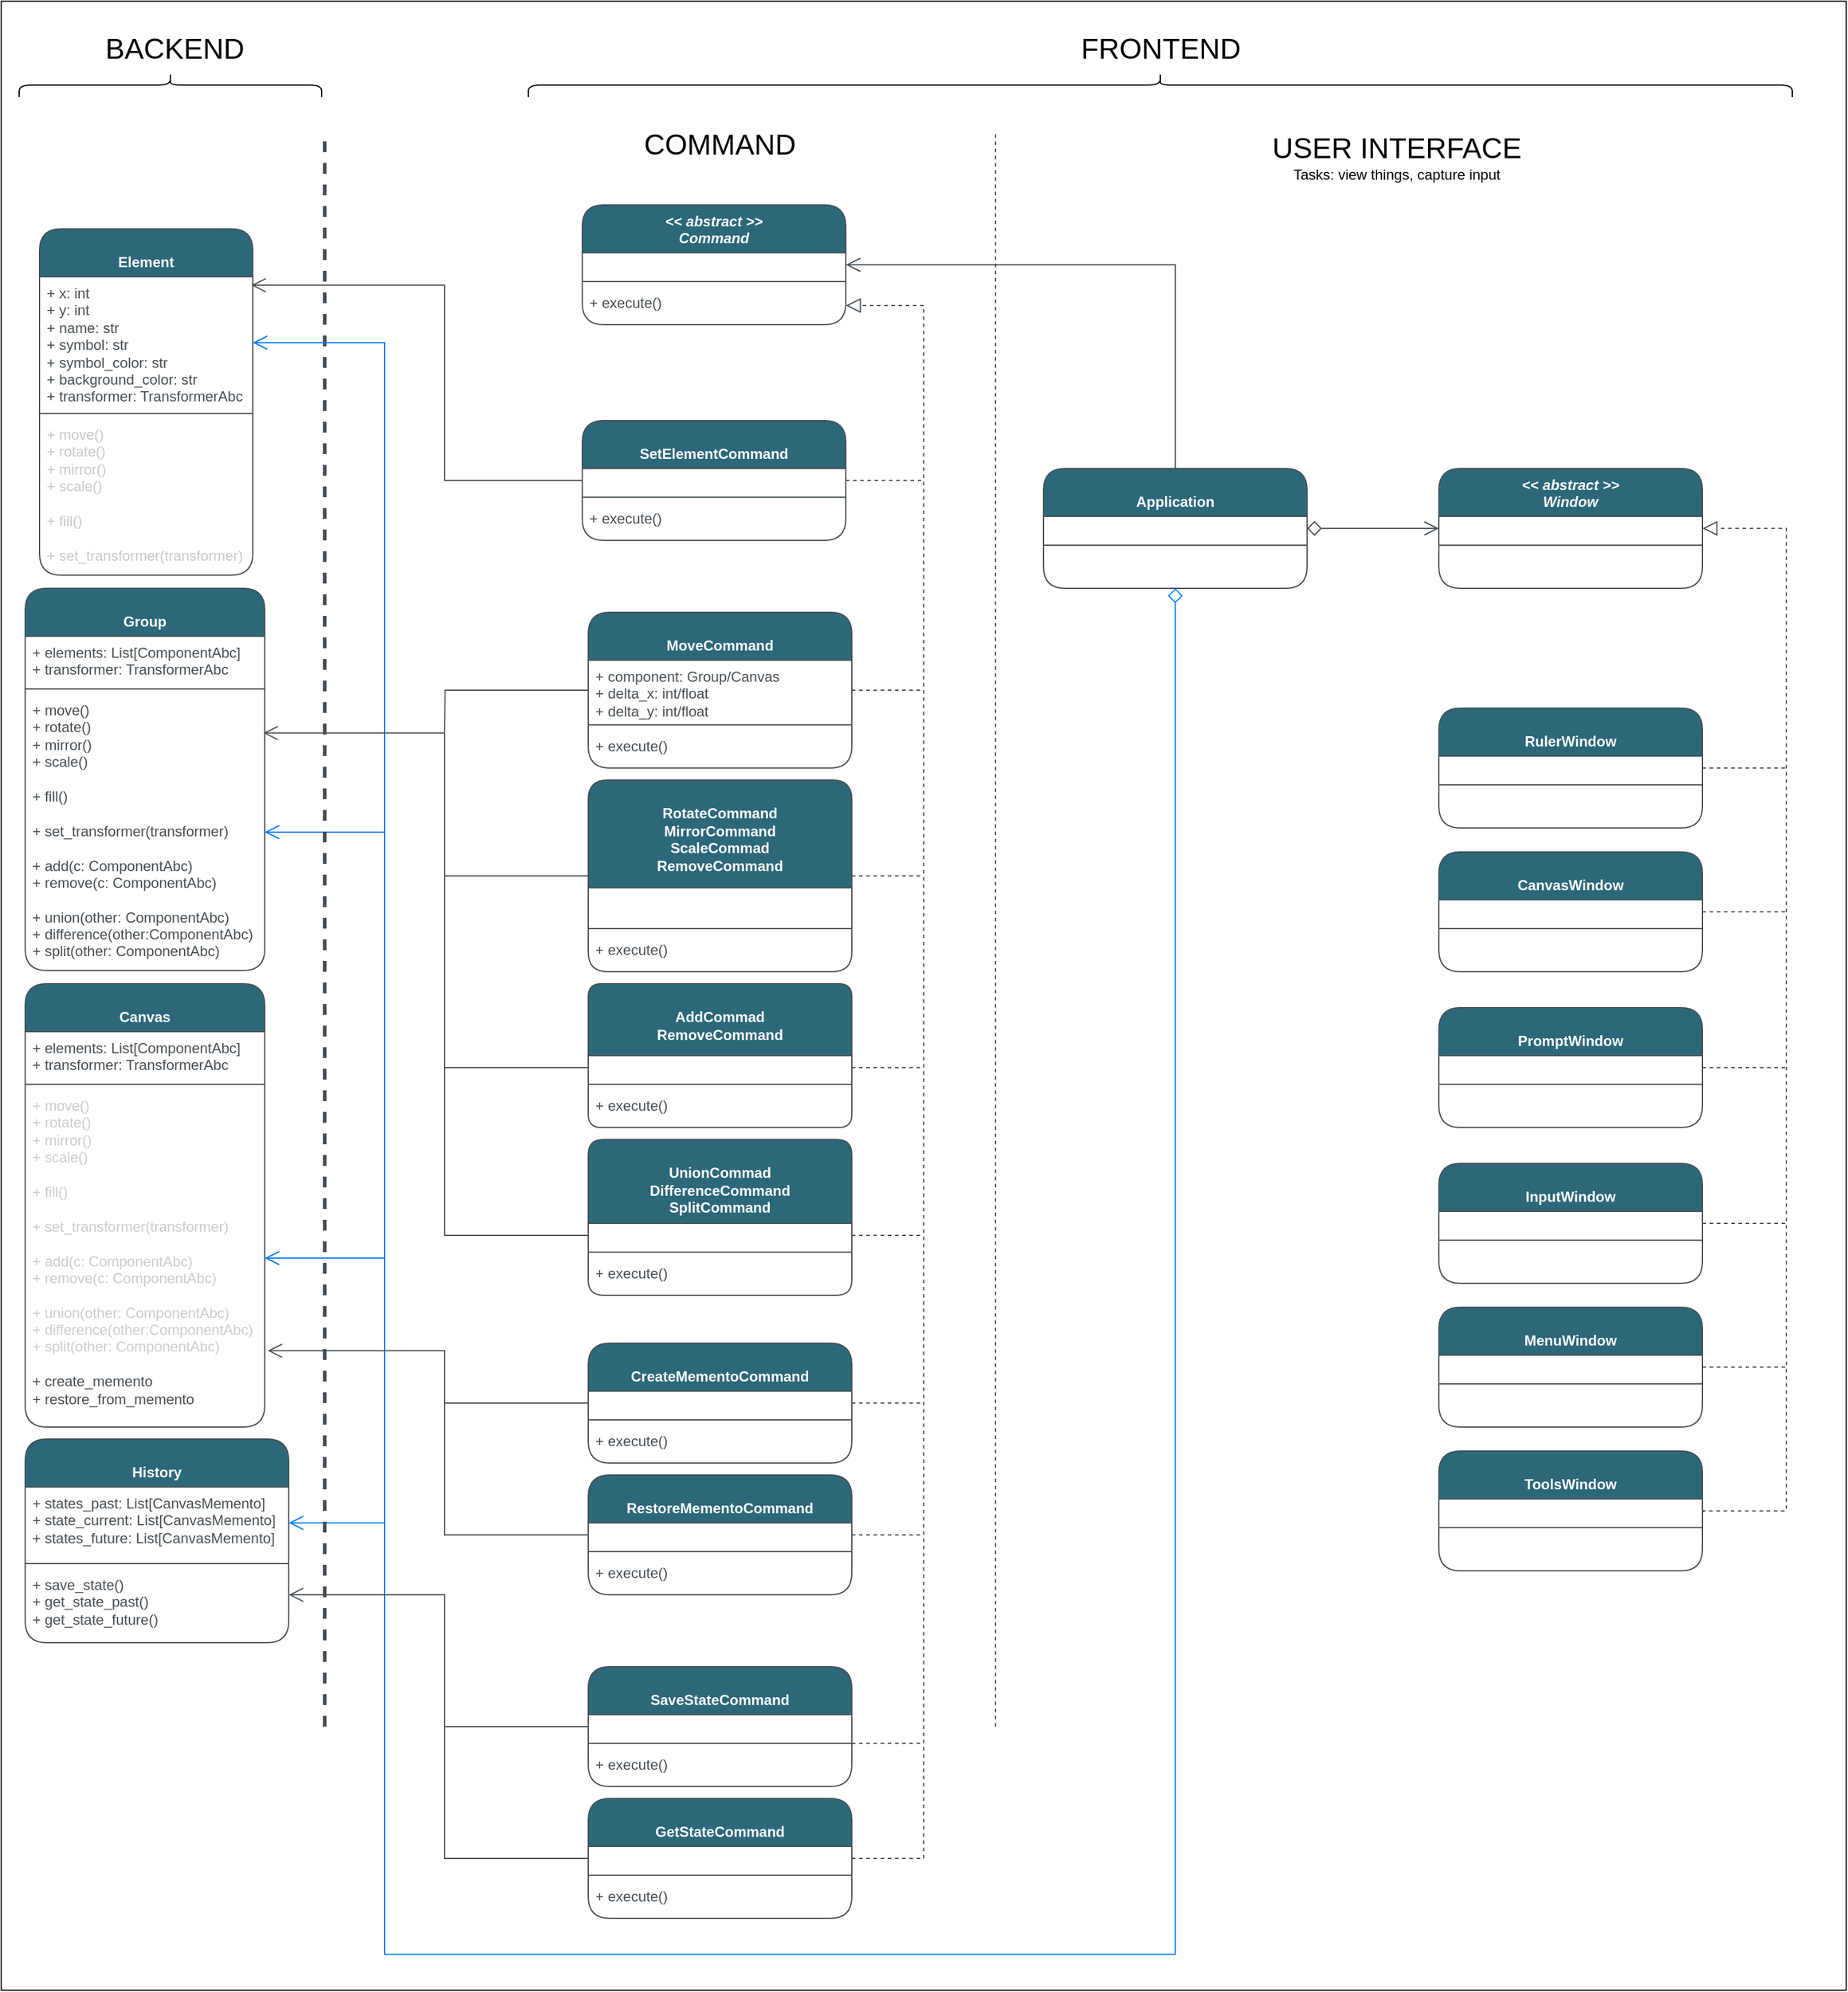 <mxfile version="21.7.5" type="device">
  <diagram name="Page-1" id="VtM1lyrviYb6P0vT9c8i">
    <mxGraphModel dx="2254" dy="806" grid="1" gridSize="10" guides="1" tooltips="1" connect="1" arrows="1" fold="1" page="1" pageScale="1" pageWidth="850" pageHeight="1100" math="0" shadow="0">
      <root>
        <mxCell id="0" />
        <mxCell id="1" parent="0" />
        <mxCell id="3Gb6gLqVRg-Gcj6GdRxA-24" value="&lt;font style=&quot;font-size: 24px;&quot;&gt;BACKEND&lt;/font&gt;" style="text;html=1;strokeColor=none;fillColor=none;align=center;verticalAlign=middle;whiteSpace=wrap;rounded=0;" parent="1" vertex="1">
          <mxGeometry x="-790" y="550" width="210" height="40" as="geometry" />
        </mxCell>
        <mxCell id="3Gb6gLqVRg-Gcj6GdRxA-25" value="&lt;br&gt;Element" style="swimlane;fontStyle=1;align=center;verticalAlign=top;childLayout=stackLayout;horizontal=1;startSize=40;horizontalStack=0;resizeParent=1;resizeParentMax=0;resizeLast=0;collapsible=1;marginBottom=0;whiteSpace=wrap;html=1;strokeColor=#464F55;fontColor=#FFFFFF;fillColor=#2C6879;rounded=1;labelBackgroundColor=none;" parent="1" vertex="1">
          <mxGeometry x="-798" y="720" width="178" height="289" as="geometry">
            <mxRectangle x="299" y="276" width="120" height="40" as="alternateBounds" />
          </mxGeometry>
        </mxCell>
        <mxCell id="3Gb6gLqVRg-Gcj6GdRxA-26" value="+ x: int&lt;br&gt;+ y: int&lt;br&gt;+ name: str&lt;br&gt;+ symbol: str&lt;br&gt;+ symbol_color: str&lt;br&gt;+ background_color: str&lt;br&gt;+ transformer: TransformerAbc" style="text;strokeColor=none;fillColor=none;align=left;verticalAlign=top;spacingLeft=4;spacingRight=4;overflow=hidden;rotatable=0;points=[[0,0.5],[1,0.5]];portConstraint=eastwest;whiteSpace=wrap;html=1;fontColor=#464F55;rounded=1;labelBackgroundColor=none;" parent="3Gb6gLqVRg-Gcj6GdRxA-25" vertex="1">
          <mxGeometry y="40" width="178" height="110" as="geometry" />
        </mxCell>
        <mxCell id="3Gb6gLqVRg-Gcj6GdRxA-27" value="" style="line;strokeWidth=1;fillColor=none;align=left;verticalAlign=middle;spacingTop=-1;spacingLeft=3;spacingRight=3;rotatable=0;labelPosition=right;points=[];portConstraint=eastwest;strokeColor=#464F55;fontColor=#1A1A1A;rounded=1;labelBackgroundColor=none;" parent="3Gb6gLqVRg-Gcj6GdRxA-25" vertex="1">
          <mxGeometry y="150" width="178" height="8" as="geometry" />
        </mxCell>
        <mxCell id="3Gb6gLqVRg-Gcj6GdRxA-28" value="+ move()&lt;br&gt;+ rotate()&lt;br style=&quot;border-color: var(--border-color);&quot;&gt;+ mirror()&lt;br style=&quot;border-color: var(--border-color);&quot;&gt;+ scale()&lt;br&gt;&lt;br style=&quot;border-color: var(--border-color);&quot;&gt;+ fill()&lt;br&gt;&lt;br&gt;+&amp;nbsp;set_transformer(transformer)" style="text;strokeColor=none;fillColor=none;align=left;verticalAlign=top;spacingLeft=4;spacingRight=4;overflow=hidden;rotatable=0;points=[[0,0.5],[1,0.5]];portConstraint=eastwest;whiteSpace=wrap;html=1;fontColor=#464F55;rounded=1;labelBackgroundColor=none;textOpacity=30;" parent="3Gb6gLqVRg-Gcj6GdRxA-25" vertex="1">
          <mxGeometry y="158" width="178" height="131" as="geometry" />
        </mxCell>
        <mxCell id="3Gb6gLqVRg-Gcj6GdRxA-29" value="&lt;br&gt;Group" style="swimlane;fontStyle=1;align=center;verticalAlign=top;childLayout=stackLayout;horizontal=1;startSize=40;horizontalStack=0;resizeParent=1;resizeParentMax=0;resizeLast=0;collapsible=1;marginBottom=0;whiteSpace=wrap;html=1;strokeColor=#464F55;fontColor=#FFFFFF;fillColor=#2C6879;rounded=1;labelBackgroundColor=none;" parent="1" vertex="1">
          <mxGeometry x="-810" y="1020" width="200" height="319" as="geometry">
            <mxRectangle x="299" y="276" width="120" height="40" as="alternateBounds" />
          </mxGeometry>
        </mxCell>
        <mxCell id="3Gb6gLqVRg-Gcj6GdRxA-30" value="+ elements: List[ComponentAbc]&lt;br&gt;+ transformer: TransformerAbc" style="text;strokeColor=none;fillColor=none;align=left;verticalAlign=top;spacingLeft=4;spacingRight=4;overflow=hidden;rotatable=0;points=[[0,0.5],[1,0.5]];portConstraint=eastwest;whiteSpace=wrap;html=1;fontColor=#464F55;rounded=1;labelBackgroundColor=none;" parent="3Gb6gLqVRg-Gcj6GdRxA-29" vertex="1">
          <mxGeometry y="40" width="200" height="40" as="geometry" />
        </mxCell>
        <mxCell id="3Gb6gLqVRg-Gcj6GdRxA-31" value="" style="line;strokeWidth=1;fillColor=none;align=left;verticalAlign=middle;spacingTop=-1;spacingLeft=3;spacingRight=3;rotatable=0;labelPosition=right;points=[];portConstraint=eastwest;strokeColor=#464F55;fontColor=#1A1A1A;rounded=1;labelBackgroundColor=none;" parent="3Gb6gLqVRg-Gcj6GdRxA-29" vertex="1">
          <mxGeometry y="80" width="200" height="8" as="geometry" />
        </mxCell>
        <mxCell id="UTnswi9GxZ8cRz-ZsPGk-95" style="edgeStyle=orthogonalEdgeStyle;rounded=0;orthogonalLoop=1;jettySize=auto;html=1;startArrow=open;startFill=0;endArrow=none;endFill=0;strokeColor=#007FFF;endSize=10;startSize=10;" edge="1" parent="3Gb6gLqVRg-Gcj6GdRxA-29" source="3Gb6gLqVRg-Gcj6GdRxA-32">
          <mxGeometry relative="1" as="geometry">
            <mxPoint x="300" y="203.5" as="targetPoint" />
          </mxGeometry>
        </mxCell>
        <mxCell id="3Gb6gLqVRg-Gcj6GdRxA-32" value="+ move()&lt;br&gt;+ rotate()&lt;br&gt;+ mirror()&lt;br&gt;+ scale()&lt;br&gt;&lt;br&gt;+ fill()&lt;br&gt;&lt;br&gt;+&amp;nbsp;set_transformer(transformer)&lt;br&gt;&lt;br&gt;+ add(c: ComponentAbc)&lt;br style=&quot;border-color: var(--border-color);&quot;&gt;+ remove(c: ComponentAbc)&lt;br style=&quot;border-color: var(--border-color);&quot;&gt;&lt;br&gt;+ union(other: ComponentAbc)&lt;br&gt;+ difference(other:ComponentAbc)&lt;br&gt;+ split(other: ComponentAbc)" style="text;strokeColor=none;fillColor=none;align=left;verticalAlign=top;spacingLeft=4;spacingRight=4;overflow=hidden;rotatable=0;points=[[0,0.5],[1,0.5]];portConstraint=eastwest;whiteSpace=wrap;html=1;fontColor=#464F55;rounded=1;labelBackgroundColor=none;" parent="3Gb6gLqVRg-Gcj6GdRxA-29" vertex="1">
          <mxGeometry y="88" width="200" height="231" as="geometry" />
        </mxCell>
        <mxCell id="3Gb6gLqVRg-Gcj6GdRxA-33" value="&lt;br&gt;Canvas" style="swimlane;fontStyle=1;align=center;verticalAlign=top;childLayout=stackLayout;horizontal=1;startSize=40;horizontalStack=0;resizeParent=1;resizeParentMax=0;resizeLast=0;collapsible=1;marginBottom=0;whiteSpace=wrap;html=1;strokeColor=#464F55;fontColor=#FFFFFF;fillColor=#2C6879;rounded=1;labelBackgroundColor=none;" parent="1" vertex="1">
          <mxGeometry x="-810" y="1350" width="200" height="370" as="geometry">
            <mxRectangle x="299" y="276" width="120" height="40" as="alternateBounds" />
          </mxGeometry>
        </mxCell>
        <mxCell id="3Gb6gLqVRg-Gcj6GdRxA-34" value="+ elements: List[ComponentAbc]&lt;br&gt;+ transformer: TransformerAbc" style="text;strokeColor=none;fillColor=none;align=left;verticalAlign=top;spacingLeft=4;spacingRight=4;overflow=hidden;rotatable=0;points=[[0,0.5],[1,0.5]];portConstraint=eastwest;whiteSpace=wrap;html=1;fontColor=#464F55;rounded=1;labelBackgroundColor=none;" parent="3Gb6gLqVRg-Gcj6GdRxA-33" vertex="1">
          <mxGeometry y="40" width="200" height="40" as="geometry" />
        </mxCell>
        <mxCell id="3Gb6gLqVRg-Gcj6GdRxA-35" value="" style="line;strokeWidth=1;fillColor=none;align=left;verticalAlign=middle;spacingTop=-1;spacingLeft=3;spacingRight=3;rotatable=0;labelPosition=right;points=[];portConstraint=eastwest;strokeColor=#464F55;fontColor=#1A1A1A;rounded=1;labelBackgroundColor=none;" parent="3Gb6gLqVRg-Gcj6GdRxA-33" vertex="1">
          <mxGeometry y="80" width="200" height="8" as="geometry" />
        </mxCell>
        <mxCell id="UTnswi9GxZ8cRz-ZsPGk-96" style="edgeStyle=orthogonalEdgeStyle;rounded=0;orthogonalLoop=1;jettySize=auto;html=1;endArrow=none;endFill=0;startArrow=open;startFill=0;strokeColor=#007FFF;endSize=10;startSize=10;" edge="1" parent="3Gb6gLqVRg-Gcj6GdRxA-33" source="3Gb6gLqVRg-Gcj6GdRxA-36">
          <mxGeometry relative="1" as="geometry">
            <mxPoint x="300" y="229.0" as="targetPoint" />
          </mxGeometry>
        </mxCell>
        <mxCell id="3Gb6gLqVRg-Gcj6GdRxA-36" value="&lt;font color=&quot;#cccccc&quot;&gt;+ move()&lt;br&gt;+ rotate()&lt;br&gt;+ mirror()&lt;br&gt;+ scale()&lt;br&gt;&lt;br&gt;+ fill()&lt;br&gt;&lt;br&gt;+&amp;nbsp;set_transformer(transformer)&lt;br&gt;&lt;br&gt;+ add(c: ComponentAbc)&lt;br style=&quot;border-color: var(--border-color);&quot;&gt;+ remove(c: ComponentAbc)&lt;br style=&quot;border-color: var(--border-color);&quot;&gt;&lt;br&gt;+ union(other: ComponentAbc)&lt;br&gt;+ difference(other:ComponentAbc)&lt;br&gt;+ split(other: ComponentAbc)&lt;/font&gt;&lt;br&gt;&lt;br&gt;+ create_memento&lt;br&gt;+ restore_from_memento" style="text;strokeColor=none;fillColor=none;align=left;verticalAlign=top;spacingLeft=4;spacingRight=4;overflow=hidden;rotatable=0;points=[[0,0.5],[1,0.5]];portConstraint=eastwest;whiteSpace=wrap;html=1;fontColor=#464F55;rounded=1;labelBackgroundColor=none;" parent="3Gb6gLqVRg-Gcj6GdRxA-33" vertex="1">
          <mxGeometry y="88" width="200" height="282" as="geometry" />
        </mxCell>
        <mxCell id="3Gb6gLqVRg-Gcj6GdRxA-41" value="&lt;br&gt;History" style="swimlane;fontStyle=1;align=center;verticalAlign=top;childLayout=stackLayout;horizontal=1;startSize=40;horizontalStack=0;resizeParent=1;resizeParentMax=0;resizeLast=0;collapsible=1;marginBottom=0;whiteSpace=wrap;html=1;strokeColor=#464F55;fontColor=#FFFFFF;fillColor=#2C6879;rounded=1;labelBackgroundColor=none;" parent="1" vertex="1">
          <mxGeometry x="-810" y="1730" width="220" height="170" as="geometry">
            <mxRectangle x="299" y="276" width="120" height="40" as="alternateBounds" />
          </mxGeometry>
        </mxCell>
        <mxCell id="UTnswi9GxZ8cRz-ZsPGk-97" style="edgeStyle=orthogonalEdgeStyle;rounded=0;orthogonalLoop=1;jettySize=auto;html=1;endArrow=none;endFill=0;startArrow=open;startFill=0;strokeColor=#007FFF;endSize=10;startSize=10;" edge="1" parent="3Gb6gLqVRg-Gcj6GdRxA-41" source="3Gb6gLqVRg-Gcj6GdRxA-42">
          <mxGeometry relative="1" as="geometry">
            <mxPoint x="300" y="70" as="targetPoint" />
          </mxGeometry>
        </mxCell>
        <mxCell id="3Gb6gLqVRg-Gcj6GdRxA-42" value="+ states_past: List[CanvasMemento]&lt;br&gt;+ state_current: List[CanvasMemento]&lt;br&gt;+ states_future: List[CanvasMemento]" style="text;strokeColor=none;fillColor=none;align=left;verticalAlign=top;spacingLeft=4;spacingRight=4;overflow=hidden;rotatable=0;points=[[0,0.5],[1,0.5]];portConstraint=eastwest;whiteSpace=wrap;html=1;fontColor=#464F55;rounded=1;labelBackgroundColor=none;" parent="3Gb6gLqVRg-Gcj6GdRxA-41" vertex="1">
          <mxGeometry y="40" width="220" height="60" as="geometry" />
        </mxCell>
        <mxCell id="3Gb6gLqVRg-Gcj6GdRxA-43" value="" style="line;strokeWidth=1;fillColor=none;align=left;verticalAlign=middle;spacingTop=-1;spacingLeft=3;spacingRight=3;rotatable=0;labelPosition=right;points=[];portConstraint=eastwest;strokeColor=#464F55;fontColor=#1A1A1A;rounded=1;labelBackgroundColor=none;" parent="3Gb6gLqVRg-Gcj6GdRxA-41" vertex="1">
          <mxGeometry y="100" width="220" height="8" as="geometry" />
        </mxCell>
        <mxCell id="3Gb6gLqVRg-Gcj6GdRxA-44" value="+ save_state()&lt;br&gt;+ get_state_past()&lt;br&gt;+ get_state_future()&amp;nbsp;" style="text;strokeColor=none;fillColor=none;align=left;verticalAlign=top;spacingLeft=4;spacingRight=4;overflow=hidden;rotatable=0;points=[[0,0.5],[1,0.5]];portConstraint=eastwest;whiteSpace=wrap;html=1;fontColor=#464F55;rounded=1;labelBackgroundColor=none;" parent="3Gb6gLqVRg-Gcj6GdRxA-41" vertex="1">
          <mxGeometry y="108" width="220" height="62" as="geometry" />
        </mxCell>
        <mxCell id="3Gb6gLqVRg-Gcj6GdRxA-45" value="" style="endArrow=none;dashed=1;html=1;rounded=0;strokeColor=#464F55;strokeWidth=3;" parent="1" edge="1">
          <mxGeometry width="50" height="50" relative="1" as="geometry">
            <mxPoint x="-560" y="1970" as="sourcePoint" />
            <mxPoint x="-560" y="640" as="targetPoint" />
          </mxGeometry>
        </mxCell>
        <mxCell id="3Gb6gLqVRg-Gcj6GdRxA-46" value="&lt;font style=&quot;font-size: 24px;&quot;&gt;COMMAND&lt;/font&gt;" style="text;html=1;strokeColor=none;fillColor=none;align=center;verticalAlign=middle;whiteSpace=wrap;rounded=0;" parent="1" vertex="1">
          <mxGeometry x="-335" y="630" width="210" height="40" as="geometry" />
        </mxCell>
        <mxCell id="3Gb6gLqVRg-Gcj6GdRxA-47" value="&lt;font style=&quot;font-size: 24px;&quot;&gt;USER INTERFACE&lt;br&gt;&lt;/font&gt;Tasks: view things, capture input" style="text;html=1;strokeColor=none;fillColor=none;align=center;verticalAlign=middle;whiteSpace=wrap;rounded=0;" parent="1" vertex="1">
          <mxGeometry x="210" y="640" width="250" height="40" as="geometry" />
        </mxCell>
        <mxCell id="3Gb6gLqVRg-Gcj6GdRxA-48" value="&lt;i&gt;&amp;lt;&amp;lt; abstract &amp;gt;&amp;gt;&lt;br&gt;Command&lt;/i&gt;" style="swimlane;fontStyle=1;align=center;verticalAlign=top;childLayout=stackLayout;horizontal=1;startSize=40;horizontalStack=0;resizeParent=1;resizeParentMax=0;resizeLast=0;collapsible=1;marginBottom=0;whiteSpace=wrap;html=1;strokeColor=#464F55;fontColor=#FFFFFF;fillColor=#2C6879;rounded=1;labelBackgroundColor=none;" parent="1" vertex="1">
          <mxGeometry x="-345" y="700" width="220" height="100" as="geometry">
            <mxRectangle x="299" y="276" width="120" height="40" as="alternateBounds" />
          </mxGeometry>
        </mxCell>
        <mxCell id="3Gb6gLqVRg-Gcj6GdRxA-49" value="&amp;nbsp;" style="text;strokeColor=none;fillColor=none;align=left;verticalAlign=top;spacingLeft=4;spacingRight=4;overflow=hidden;rotatable=0;points=[[0,0.5],[1,0.5]];portConstraint=eastwest;whiteSpace=wrap;html=1;fontColor=#464F55;rounded=1;labelBackgroundColor=none;" parent="3Gb6gLqVRg-Gcj6GdRxA-48" vertex="1">
          <mxGeometry y="40" width="220" height="20" as="geometry" />
        </mxCell>
        <mxCell id="3Gb6gLqVRg-Gcj6GdRxA-50" value="" style="line;strokeWidth=1;fillColor=none;align=left;verticalAlign=middle;spacingTop=-1;spacingLeft=3;spacingRight=3;rotatable=0;labelPosition=right;points=[];portConstraint=eastwest;strokeColor=#464F55;fontColor=#1A1A1A;rounded=1;labelBackgroundColor=none;" parent="3Gb6gLqVRg-Gcj6GdRxA-48" vertex="1">
          <mxGeometry y="60" width="220" height="8" as="geometry" />
        </mxCell>
        <mxCell id="3Gb6gLqVRg-Gcj6GdRxA-51" value="+ execute()" style="text;strokeColor=none;fillColor=none;align=left;verticalAlign=top;spacingLeft=4;spacingRight=4;overflow=hidden;rotatable=0;points=[[0,0.5],[1,0.5]];portConstraint=eastwest;whiteSpace=wrap;html=1;fontColor=#464F55;rounded=1;labelBackgroundColor=none;" parent="3Gb6gLqVRg-Gcj6GdRxA-48" vertex="1">
          <mxGeometry y="68" width="220" height="32" as="geometry" />
        </mxCell>
        <mxCell id="3Gb6gLqVRg-Gcj6GdRxA-52" value="&lt;br&gt;MoveCommand" style="swimlane;fontStyle=1;align=center;verticalAlign=top;childLayout=stackLayout;horizontal=1;startSize=40;horizontalStack=0;resizeParent=1;resizeParentMax=0;resizeLast=0;collapsible=1;marginBottom=0;whiteSpace=wrap;html=1;strokeColor=#464F55;fontColor=#FFFFFF;fillColor=#2C6879;rounded=1;labelBackgroundColor=none;" parent="1" vertex="1">
          <mxGeometry x="-340" y="1040" width="220" height="130" as="geometry">
            <mxRectangle x="299" y="276" width="120" height="40" as="alternateBounds" />
          </mxGeometry>
        </mxCell>
        <mxCell id="UTnswi9GxZ8cRz-ZsPGk-92" style="edgeStyle=orthogonalEdgeStyle;rounded=0;orthogonalLoop=1;jettySize=auto;html=1;dashed=1;strokeColor=#464F55;endArrow=none;endFill=0;" edge="1" parent="3Gb6gLqVRg-Gcj6GdRxA-52" source="3Gb6gLqVRg-Gcj6GdRxA-53">
          <mxGeometry relative="1" as="geometry">
            <mxPoint x="280.0" y="65" as="targetPoint" />
          </mxGeometry>
        </mxCell>
        <mxCell id="UTnswi9GxZ8cRz-ZsPGk-107" style="edgeStyle=orthogonalEdgeStyle;rounded=0;orthogonalLoop=1;jettySize=auto;html=1;strokeColor=#464F55;endArrow=none;endFill=0;endSize=10;startSize=10;" edge="1" parent="3Gb6gLqVRg-Gcj6GdRxA-52" source="3Gb6gLqVRg-Gcj6GdRxA-53">
          <mxGeometry relative="1" as="geometry">
            <mxPoint x="-120" y="100.0" as="targetPoint" />
          </mxGeometry>
        </mxCell>
        <mxCell id="3Gb6gLqVRg-Gcj6GdRxA-53" value="+ component: Group/Canvas&lt;br&gt;+ delta_x: int/float&lt;br&gt;+ delta_y: int/float" style="text;strokeColor=none;fillColor=none;align=left;verticalAlign=top;spacingLeft=4;spacingRight=4;overflow=hidden;rotatable=0;points=[[0,0.5],[1,0.5]];portConstraint=eastwest;whiteSpace=wrap;html=1;fontColor=#464F55;rounded=1;labelBackgroundColor=none;" parent="3Gb6gLqVRg-Gcj6GdRxA-52" vertex="1">
          <mxGeometry y="40" width="220" height="50" as="geometry" />
        </mxCell>
        <mxCell id="3Gb6gLqVRg-Gcj6GdRxA-54" value="" style="line;strokeWidth=1;fillColor=none;align=left;verticalAlign=middle;spacingTop=-1;spacingLeft=3;spacingRight=3;rotatable=0;labelPosition=right;points=[];portConstraint=eastwest;strokeColor=#464F55;fontColor=#1A1A1A;rounded=1;labelBackgroundColor=none;" parent="3Gb6gLqVRg-Gcj6GdRxA-52" vertex="1">
          <mxGeometry y="90" width="220" height="8" as="geometry" />
        </mxCell>
        <mxCell id="3Gb6gLqVRg-Gcj6GdRxA-55" value="+ execute()" style="text;strokeColor=none;fillColor=none;align=left;verticalAlign=top;spacingLeft=4;spacingRight=4;overflow=hidden;rotatable=0;points=[[0,0.5],[1,0.5]];portConstraint=eastwest;whiteSpace=wrap;html=1;fontColor=#464F55;rounded=1;labelBackgroundColor=none;" parent="3Gb6gLqVRg-Gcj6GdRxA-52" vertex="1">
          <mxGeometry y="98" width="220" height="32" as="geometry" />
        </mxCell>
        <mxCell id="3Gb6gLqVRg-Gcj6GdRxA-56" value="&lt;i&gt;&amp;lt;&amp;lt; abstract &amp;gt;&amp;gt;&lt;br&gt;Window&lt;/i&gt;" style="swimlane;fontStyle=1;align=center;verticalAlign=top;childLayout=stackLayout;horizontal=1;startSize=40;horizontalStack=0;resizeParent=1;resizeParentMax=0;resizeLast=0;collapsible=1;marginBottom=0;whiteSpace=wrap;html=1;strokeColor=#464F55;fontColor=#FFFFFF;fillColor=#2C6879;rounded=1;labelBackgroundColor=none;" parent="1" vertex="1">
          <mxGeometry x="370" y="920" width="220" height="100" as="geometry">
            <mxRectangle x="299" y="276" width="120" height="40" as="alternateBounds" />
          </mxGeometry>
        </mxCell>
        <mxCell id="3Gb6gLqVRg-Gcj6GdRxA-57" value="&amp;nbsp;" style="text;strokeColor=none;fillColor=none;align=left;verticalAlign=top;spacingLeft=4;spacingRight=4;overflow=hidden;rotatable=0;points=[[0,0.5],[1,0.5]];portConstraint=eastwest;whiteSpace=wrap;html=1;fontColor=#464F55;rounded=1;labelBackgroundColor=none;" parent="3Gb6gLqVRg-Gcj6GdRxA-56" vertex="1">
          <mxGeometry y="40" width="220" height="20" as="geometry" />
        </mxCell>
        <mxCell id="3Gb6gLqVRg-Gcj6GdRxA-58" value="" style="line;strokeWidth=1;fillColor=none;align=left;verticalAlign=middle;spacingTop=-1;spacingLeft=3;spacingRight=3;rotatable=0;labelPosition=right;points=[];portConstraint=eastwest;strokeColor=#464F55;fontColor=#1A1A1A;rounded=1;labelBackgroundColor=none;" parent="3Gb6gLqVRg-Gcj6GdRxA-56" vertex="1">
          <mxGeometry y="60" width="220" height="8" as="geometry" />
        </mxCell>
        <mxCell id="3Gb6gLqVRg-Gcj6GdRxA-59" value="&amp;nbsp;" style="text;strokeColor=none;fillColor=none;align=left;verticalAlign=top;spacingLeft=4;spacingRight=4;overflow=hidden;rotatable=0;points=[[0,0.5],[1,0.5]];portConstraint=eastwest;whiteSpace=wrap;html=1;fontColor=#464F55;rounded=1;labelBackgroundColor=none;" parent="3Gb6gLqVRg-Gcj6GdRxA-56" vertex="1">
          <mxGeometry y="68" width="220" height="32" as="geometry" />
        </mxCell>
        <mxCell id="3Gb6gLqVRg-Gcj6GdRxA-75" value="&lt;br&gt;CanvasWindow" style="swimlane;fontStyle=1;align=center;verticalAlign=top;childLayout=stackLayout;horizontal=1;startSize=40;horizontalStack=0;resizeParent=1;resizeParentMax=0;resizeLast=0;collapsible=1;marginBottom=0;whiteSpace=wrap;html=1;strokeColor=#464F55;fontColor=#FFFFFF;fillColor=#2C6879;rounded=1;labelBackgroundColor=none;" parent="1" vertex="1">
          <mxGeometry x="370" y="1240" width="220" height="100" as="geometry">
            <mxRectangle x="299" y="276" width="120" height="40" as="alternateBounds" />
          </mxGeometry>
        </mxCell>
        <mxCell id="UTnswi9GxZ8cRz-ZsPGk-33" style="edgeStyle=orthogonalEdgeStyle;rounded=0;orthogonalLoop=1;jettySize=auto;html=1;strokeColor=#464F55;dashed=1;endArrow=none;endFill=0;" edge="1" parent="3Gb6gLqVRg-Gcj6GdRxA-75" source="3Gb6gLqVRg-Gcj6GdRxA-76">
          <mxGeometry relative="1" as="geometry">
            <mxPoint x="290" y="50" as="targetPoint" />
          </mxGeometry>
        </mxCell>
        <mxCell id="3Gb6gLqVRg-Gcj6GdRxA-76" value="&amp;nbsp;" style="text;strokeColor=none;fillColor=none;align=left;verticalAlign=top;spacingLeft=4;spacingRight=4;overflow=hidden;rotatable=0;points=[[0,0.5],[1,0.5]];portConstraint=eastwest;whiteSpace=wrap;html=1;fontColor=#464F55;rounded=1;labelBackgroundColor=none;" parent="3Gb6gLqVRg-Gcj6GdRxA-75" vertex="1">
          <mxGeometry y="40" width="220" height="20" as="geometry" />
        </mxCell>
        <mxCell id="3Gb6gLqVRg-Gcj6GdRxA-77" value="" style="line;strokeWidth=1;fillColor=none;align=left;verticalAlign=middle;spacingTop=-1;spacingLeft=3;spacingRight=3;rotatable=0;labelPosition=right;points=[];portConstraint=eastwest;strokeColor=#464F55;fontColor=#1A1A1A;rounded=1;labelBackgroundColor=none;" parent="3Gb6gLqVRg-Gcj6GdRxA-75" vertex="1">
          <mxGeometry y="60" width="220" height="8" as="geometry" />
        </mxCell>
        <mxCell id="3Gb6gLqVRg-Gcj6GdRxA-78" value="&amp;nbsp;" style="text;strokeColor=none;fillColor=none;align=left;verticalAlign=top;spacingLeft=4;spacingRight=4;overflow=hidden;rotatable=0;points=[[0,0.5],[1,0.5]];portConstraint=eastwest;whiteSpace=wrap;html=1;fontColor=#464F55;rounded=1;labelBackgroundColor=none;" parent="3Gb6gLqVRg-Gcj6GdRxA-75" vertex="1">
          <mxGeometry y="68" width="220" height="32" as="geometry" />
        </mxCell>
        <mxCell id="3Gb6gLqVRg-Gcj6GdRxA-80" value="" style="endArrow=none;dashed=1;html=1;rounded=0;strokeColor=#464F55;strokeWidth=1;" parent="1" edge="1">
          <mxGeometry width="50" height="50" relative="1" as="geometry">
            <mxPoint y="1970" as="sourcePoint" />
            <mxPoint y="640" as="targetPoint" />
          </mxGeometry>
        </mxCell>
        <mxCell id="UTnswi9GxZ8cRz-ZsPGk-3" style="edgeStyle=orthogonalEdgeStyle;rounded=0;orthogonalLoop=1;jettySize=auto;html=1;entryX=1;entryY=0.5;entryDx=0;entryDy=0;endArrow=open;endFill=0;startArrow=none;startFill=0;strokeColor=#464F55;endSize=10;startSize=10;" edge="1" parent="1" source="3Gb6gLqVRg-Gcj6GdRxA-81" target="3Gb6gLqVRg-Gcj6GdRxA-49">
          <mxGeometry relative="1" as="geometry" />
        </mxCell>
        <mxCell id="3Gb6gLqVRg-Gcj6GdRxA-81" value="&lt;br&gt;Application" style="swimlane;fontStyle=1;align=center;verticalAlign=top;childLayout=stackLayout;horizontal=1;startSize=40;horizontalStack=0;resizeParent=1;resizeParentMax=0;resizeLast=0;collapsible=1;marginBottom=0;whiteSpace=wrap;html=1;strokeColor=#464F55;fontColor=#FFFFFF;fillColor=#2C6879;rounded=1;labelBackgroundColor=none;" parent="1" vertex="1">
          <mxGeometry x="40" y="920" width="220" height="100" as="geometry">
            <mxRectangle x="299" y="276" width="120" height="40" as="alternateBounds" />
          </mxGeometry>
        </mxCell>
        <mxCell id="3Gb6gLqVRg-Gcj6GdRxA-82" value="&amp;nbsp;" style="text;strokeColor=none;fillColor=none;align=left;verticalAlign=top;spacingLeft=4;spacingRight=4;overflow=hidden;rotatable=0;points=[[0,0.5],[1,0.5]];portConstraint=eastwest;whiteSpace=wrap;html=1;fontColor=#464F55;rounded=1;labelBackgroundColor=none;" parent="3Gb6gLqVRg-Gcj6GdRxA-81" vertex="1">
          <mxGeometry y="40" width="220" height="20" as="geometry" />
        </mxCell>
        <mxCell id="3Gb6gLqVRg-Gcj6GdRxA-83" value="" style="line;strokeWidth=1;fillColor=none;align=left;verticalAlign=middle;spacingTop=-1;spacingLeft=3;spacingRight=3;rotatable=0;labelPosition=right;points=[];portConstraint=eastwest;strokeColor=#464F55;fontColor=#1A1A1A;rounded=1;labelBackgroundColor=none;" parent="3Gb6gLqVRg-Gcj6GdRxA-81" vertex="1">
          <mxGeometry y="60" width="220" height="8" as="geometry" />
        </mxCell>
        <mxCell id="3Gb6gLqVRg-Gcj6GdRxA-84" value="&amp;nbsp;" style="text;strokeColor=none;fillColor=none;align=left;verticalAlign=top;spacingLeft=4;spacingRight=4;overflow=hidden;rotatable=0;points=[[0,0.5],[1,0.5]];portConstraint=eastwest;whiteSpace=wrap;html=1;fontColor=#464F55;rounded=1;labelBackgroundColor=none;" parent="3Gb6gLqVRg-Gcj6GdRxA-81" vertex="1">
          <mxGeometry y="68" width="220" height="32" as="geometry" />
        </mxCell>
        <mxCell id="UTnswi9GxZ8cRz-ZsPGk-1" value="&lt;font style=&quot;font-size: 24px;&quot;&gt;FRONTEND&lt;/font&gt;" style="text;html=1;strokeColor=none;fillColor=none;align=center;verticalAlign=middle;whiteSpace=wrap;rounded=0;" vertex="1" parent="1">
          <mxGeometry x="32.5" y="550" width="210" height="40" as="geometry" />
        </mxCell>
        <mxCell id="UTnswi9GxZ8cRz-ZsPGk-2" value="" style="shape=curlyBracket;whiteSpace=wrap;html=1;rounded=1;flipH=1;labelPosition=right;verticalLabelPosition=middle;align=left;verticalAlign=middle;rotation=-90;" vertex="1" parent="1">
          <mxGeometry x="127.5" y="72.5" width="20" height="1055" as="geometry" />
        </mxCell>
        <mxCell id="UTnswi9GxZ8cRz-ZsPGk-6" value="" style="shape=curlyBracket;whiteSpace=wrap;html=1;rounded=1;flipH=1;labelPosition=right;verticalLabelPosition=middle;align=left;verticalAlign=middle;rotation=-90;" vertex="1" parent="1">
          <mxGeometry x="-698.75" y="473.75" width="20" height="252.5" as="geometry" />
        </mxCell>
        <mxCell id="UTnswi9GxZ8cRz-ZsPGk-7" value="&lt;br&gt;RulerWindow" style="swimlane;fontStyle=1;align=center;verticalAlign=top;childLayout=stackLayout;horizontal=1;startSize=40;horizontalStack=0;resizeParent=1;resizeParentMax=0;resizeLast=0;collapsible=1;marginBottom=0;whiteSpace=wrap;html=1;strokeColor=#464F55;fontColor=#FFFFFF;fillColor=#2C6879;rounded=1;labelBackgroundColor=none;" vertex="1" parent="1">
          <mxGeometry x="370" y="1120" width="220" height="100" as="geometry">
            <mxRectangle x="299" y="276" width="120" height="40" as="alternateBounds" />
          </mxGeometry>
        </mxCell>
        <mxCell id="UTnswi9GxZ8cRz-ZsPGk-34" style="edgeStyle=orthogonalEdgeStyle;rounded=0;orthogonalLoop=1;jettySize=auto;html=1;strokeColor=#464F55;dashed=1;endArrow=none;endFill=0;" edge="1" parent="UTnswi9GxZ8cRz-ZsPGk-7" source="UTnswi9GxZ8cRz-ZsPGk-8">
          <mxGeometry relative="1" as="geometry">
            <mxPoint x="290" y="50" as="targetPoint" />
          </mxGeometry>
        </mxCell>
        <mxCell id="UTnswi9GxZ8cRz-ZsPGk-8" value="&amp;nbsp;" style="text;strokeColor=none;fillColor=none;align=left;verticalAlign=top;spacingLeft=4;spacingRight=4;overflow=hidden;rotatable=0;points=[[0,0.5],[1,0.5]];portConstraint=eastwest;whiteSpace=wrap;html=1;fontColor=#464F55;rounded=1;labelBackgroundColor=none;" vertex="1" parent="UTnswi9GxZ8cRz-ZsPGk-7">
          <mxGeometry y="40" width="220" height="20" as="geometry" />
        </mxCell>
        <mxCell id="UTnswi9GxZ8cRz-ZsPGk-9" value="" style="line;strokeWidth=1;fillColor=none;align=left;verticalAlign=middle;spacingTop=-1;spacingLeft=3;spacingRight=3;rotatable=0;labelPosition=right;points=[];portConstraint=eastwest;strokeColor=#464F55;fontColor=#1A1A1A;rounded=1;labelBackgroundColor=none;" vertex="1" parent="UTnswi9GxZ8cRz-ZsPGk-7">
          <mxGeometry y="60" width="220" height="8" as="geometry" />
        </mxCell>
        <mxCell id="UTnswi9GxZ8cRz-ZsPGk-10" value="&amp;nbsp;" style="text;strokeColor=none;fillColor=none;align=left;verticalAlign=top;spacingLeft=4;spacingRight=4;overflow=hidden;rotatable=0;points=[[0,0.5],[1,0.5]];portConstraint=eastwest;whiteSpace=wrap;html=1;fontColor=#464F55;rounded=1;labelBackgroundColor=none;" vertex="1" parent="UTnswi9GxZ8cRz-ZsPGk-7">
          <mxGeometry y="68" width="220" height="32" as="geometry" />
        </mxCell>
        <mxCell id="UTnswi9GxZ8cRz-ZsPGk-11" value="&lt;br&gt;PromptWindow" style="swimlane;fontStyle=1;align=center;verticalAlign=top;childLayout=stackLayout;horizontal=1;startSize=40;horizontalStack=0;resizeParent=1;resizeParentMax=0;resizeLast=0;collapsible=1;marginBottom=0;whiteSpace=wrap;html=1;strokeColor=#464F55;fontColor=#FFFFFF;fillColor=#2C6879;rounded=1;labelBackgroundColor=none;" vertex="1" parent="1">
          <mxGeometry x="370" y="1370" width="220" height="100" as="geometry">
            <mxRectangle x="299" y="276" width="120" height="40" as="alternateBounds" />
          </mxGeometry>
        </mxCell>
        <mxCell id="UTnswi9GxZ8cRz-ZsPGk-32" style="edgeStyle=orthogonalEdgeStyle;rounded=0;orthogonalLoop=1;jettySize=auto;html=1;strokeColor=#464F55;dashed=1;endArrow=none;endFill=0;" edge="1" parent="UTnswi9GxZ8cRz-ZsPGk-11" source="UTnswi9GxZ8cRz-ZsPGk-12">
          <mxGeometry relative="1" as="geometry">
            <mxPoint x="290" y="50" as="targetPoint" />
          </mxGeometry>
        </mxCell>
        <mxCell id="UTnswi9GxZ8cRz-ZsPGk-12" value="&amp;nbsp;" style="text;strokeColor=none;fillColor=none;align=left;verticalAlign=top;spacingLeft=4;spacingRight=4;overflow=hidden;rotatable=0;points=[[0,0.5],[1,0.5]];portConstraint=eastwest;whiteSpace=wrap;html=1;fontColor=#464F55;rounded=1;labelBackgroundColor=none;" vertex="1" parent="UTnswi9GxZ8cRz-ZsPGk-11">
          <mxGeometry y="40" width="220" height="20" as="geometry" />
        </mxCell>
        <mxCell id="UTnswi9GxZ8cRz-ZsPGk-13" value="" style="line;strokeWidth=1;fillColor=none;align=left;verticalAlign=middle;spacingTop=-1;spacingLeft=3;spacingRight=3;rotatable=0;labelPosition=right;points=[];portConstraint=eastwest;strokeColor=#464F55;fontColor=#1A1A1A;rounded=1;labelBackgroundColor=none;" vertex="1" parent="UTnswi9GxZ8cRz-ZsPGk-11">
          <mxGeometry y="60" width="220" height="8" as="geometry" />
        </mxCell>
        <mxCell id="UTnswi9GxZ8cRz-ZsPGk-14" value="&amp;nbsp;" style="text;strokeColor=none;fillColor=none;align=left;verticalAlign=top;spacingLeft=4;spacingRight=4;overflow=hidden;rotatable=0;points=[[0,0.5],[1,0.5]];portConstraint=eastwest;whiteSpace=wrap;html=1;fontColor=#464F55;rounded=1;labelBackgroundColor=none;" vertex="1" parent="UTnswi9GxZ8cRz-ZsPGk-11">
          <mxGeometry y="68" width="220" height="32" as="geometry" />
        </mxCell>
        <mxCell id="UTnswi9GxZ8cRz-ZsPGk-15" value="&lt;br&gt;InputWindow" style="swimlane;fontStyle=1;align=center;verticalAlign=top;childLayout=stackLayout;horizontal=1;startSize=40;horizontalStack=0;resizeParent=1;resizeParentMax=0;resizeLast=0;collapsible=1;marginBottom=0;whiteSpace=wrap;html=1;strokeColor=#464F55;fontColor=#FFFFFF;fillColor=#2C6879;rounded=1;labelBackgroundColor=none;" vertex="1" parent="1">
          <mxGeometry x="370" y="1500" width="220" height="100" as="geometry">
            <mxRectangle x="299" y="276" width="120" height="40" as="alternateBounds" />
          </mxGeometry>
        </mxCell>
        <mxCell id="UTnswi9GxZ8cRz-ZsPGk-31" style="edgeStyle=orthogonalEdgeStyle;rounded=0;orthogonalLoop=1;jettySize=auto;html=1;strokeColor=#464F55;dashed=1;endArrow=none;endFill=0;" edge="1" parent="UTnswi9GxZ8cRz-ZsPGk-15" source="UTnswi9GxZ8cRz-ZsPGk-16">
          <mxGeometry relative="1" as="geometry">
            <mxPoint x="290" y="50" as="targetPoint" />
          </mxGeometry>
        </mxCell>
        <mxCell id="UTnswi9GxZ8cRz-ZsPGk-16" value="&amp;nbsp;" style="text;strokeColor=none;fillColor=none;align=left;verticalAlign=top;spacingLeft=4;spacingRight=4;overflow=hidden;rotatable=0;points=[[0,0.5],[1,0.5]];portConstraint=eastwest;whiteSpace=wrap;html=1;fontColor=#464F55;rounded=1;labelBackgroundColor=none;" vertex="1" parent="UTnswi9GxZ8cRz-ZsPGk-15">
          <mxGeometry y="40" width="220" height="20" as="geometry" />
        </mxCell>
        <mxCell id="UTnswi9GxZ8cRz-ZsPGk-17" value="" style="line;strokeWidth=1;fillColor=none;align=left;verticalAlign=middle;spacingTop=-1;spacingLeft=3;spacingRight=3;rotatable=0;labelPosition=right;points=[];portConstraint=eastwest;strokeColor=#464F55;fontColor=#1A1A1A;rounded=1;labelBackgroundColor=none;" vertex="1" parent="UTnswi9GxZ8cRz-ZsPGk-15">
          <mxGeometry y="60" width="220" height="8" as="geometry" />
        </mxCell>
        <mxCell id="UTnswi9GxZ8cRz-ZsPGk-18" value="&amp;nbsp;" style="text;strokeColor=none;fillColor=none;align=left;verticalAlign=top;spacingLeft=4;spacingRight=4;overflow=hidden;rotatable=0;points=[[0,0.5],[1,0.5]];portConstraint=eastwest;whiteSpace=wrap;html=1;fontColor=#464F55;rounded=1;labelBackgroundColor=none;" vertex="1" parent="UTnswi9GxZ8cRz-ZsPGk-15">
          <mxGeometry y="68" width="220" height="32" as="geometry" />
        </mxCell>
        <mxCell id="UTnswi9GxZ8cRz-ZsPGk-19" value="&lt;br&gt;MenuWindow" style="swimlane;fontStyle=1;align=center;verticalAlign=top;childLayout=stackLayout;horizontal=1;startSize=40;horizontalStack=0;resizeParent=1;resizeParentMax=0;resizeLast=0;collapsible=1;marginBottom=0;whiteSpace=wrap;html=1;strokeColor=#464F55;fontColor=#FFFFFF;fillColor=#2C6879;rounded=1;labelBackgroundColor=none;" vertex="1" parent="1">
          <mxGeometry x="370" y="1620" width="220" height="100" as="geometry">
            <mxRectangle x="299" y="276" width="120" height="40" as="alternateBounds" />
          </mxGeometry>
        </mxCell>
        <mxCell id="UTnswi9GxZ8cRz-ZsPGk-35" style="edgeStyle=orthogonalEdgeStyle;rounded=0;orthogonalLoop=1;jettySize=auto;html=1;strokeColor=#464F55;dashed=1;endArrow=none;endFill=0;" edge="1" parent="UTnswi9GxZ8cRz-ZsPGk-19" source="UTnswi9GxZ8cRz-ZsPGk-20">
          <mxGeometry relative="1" as="geometry">
            <mxPoint x="290" y="50.0" as="targetPoint" />
          </mxGeometry>
        </mxCell>
        <mxCell id="UTnswi9GxZ8cRz-ZsPGk-20" value="&amp;nbsp;" style="text;strokeColor=none;fillColor=none;align=left;verticalAlign=top;spacingLeft=4;spacingRight=4;overflow=hidden;rotatable=0;points=[[0,0.5],[1,0.5]];portConstraint=eastwest;whiteSpace=wrap;html=1;fontColor=#464F55;rounded=1;labelBackgroundColor=none;" vertex="1" parent="UTnswi9GxZ8cRz-ZsPGk-19">
          <mxGeometry y="40" width="220" height="20" as="geometry" />
        </mxCell>
        <mxCell id="UTnswi9GxZ8cRz-ZsPGk-21" value="" style="line;strokeWidth=1;fillColor=none;align=left;verticalAlign=middle;spacingTop=-1;spacingLeft=3;spacingRight=3;rotatable=0;labelPosition=right;points=[];portConstraint=eastwest;strokeColor=#464F55;fontColor=#1A1A1A;rounded=1;labelBackgroundColor=none;" vertex="1" parent="UTnswi9GxZ8cRz-ZsPGk-19">
          <mxGeometry y="60" width="220" height="8" as="geometry" />
        </mxCell>
        <mxCell id="UTnswi9GxZ8cRz-ZsPGk-22" value="&amp;nbsp;" style="text;strokeColor=none;fillColor=none;align=left;verticalAlign=top;spacingLeft=4;spacingRight=4;overflow=hidden;rotatable=0;points=[[0,0.5],[1,0.5]];portConstraint=eastwest;whiteSpace=wrap;html=1;fontColor=#464F55;rounded=1;labelBackgroundColor=none;" vertex="1" parent="UTnswi9GxZ8cRz-ZsPGk-19">
          <mxGeometry y="68" width="220" height="32" as="geometry" />
        </mxCell>
        <mxCell id="UTnswi9GxZ8cRz-ZsPGk-23" value="&lt;br&gt;ToolsWindow" style="swimlane;fontStyle=1;align=center;verticalAlign=top;childLayout=stackLayout;horizontal=1;startSize=40;horizontalStack=0;resizeParent=1;resizeParentMax=0;resizeLast=0;collapsible=1;marginBottom=0;whiteSpace=wrap;html=1;strokeColor=#464F55;fontColor=#FFFFFF;fillColor=#2C6879;rounded=1;labelBackgroundColor=none;" vertex="1" parent="1">
          <mxGeometry x="370" y="1740" width="220" height="100" as="geometry">
            <mxRectangle x="299" y="276" width="120" height="40" as="alternateBounds" />
          </mxGeometry>
        </mxCell>
        <mxCell id="UTnswi9GxZ8cRz-ZsPGk-24" value="&amp;nbsp;" style="text;strokeColor=none;fillColor=none;align=left;verticalAlign=top;spacingLeft=4;spacingRight=4;overflow=hidden;rotatable=0;points=[[0,0.5],[1,0.5]];portConstraint=eastwest;whiteSpace=wrap;html=1;fontColor=#464F55;rounded=1;labelBackgroundColor=none;" vertex="1" parent="UTnswi9GxZ8cRz-ZsPGk-23">
          <mxGeometry y="40" width="220" height="20" as="geometry" />
        </mxCell>
        <mxCell id="UTnswi9GxZ8cRz-ZsPGk-25" value="" style="line;strokeWidth=1;fillColor=none;align=left;verticalAlign=middle;spacingTop=-1;spacingLeft=3;spacingRight=3;rotatable=0;labelPosition=right;points=[];portConstraint=eastwest;strokeColor=#464F55;fontColor=#1A1A1A;rounded=1;labelBackgroundColor=none;" vertex="1" parent="UTnswi9GxZ8cRz-ZsPGk-23">
          <mxGeometry y="60" width="220" height="8" as="geometry" />
        </mxCell>
        <mxCell id="UTnswi9GxZ8cRz-ZsPGk-26" value="&amp;nbsp;" style="text;strokeColor=none;fillColor=none;align=left;verticalAlign=top;spacingLeft=4;spacingRight=4;overflow=hidden;rotatable=0;points=[[0,0.5],[1,0.5]];portConstraint=eastwest;whiteSpace=wrap;html=1;fontColor=#464F55;rounded=1;labelBackgroundColor=none;" vertex="1" parent="UTnswi9GxZ8cRz-ZsPGk-23">
          <mxGeometry y="68" width="220" height="32" as="geometry" />
        </mxCell>
        <mxCell id="UTnswi9GxZ8cRz-ZsPGk-29" style="edgeStyle=orthogonalEdgeStyle;rounded=0;orthogonalLoop=1;jettySize=auto;html=1;entryX=1;entryY=0.5;entryDx=0;entryDy=0;exitX=1.003;exitY=0.556;exitDx=0;exitDy=0;exitPerimeter=0;endArrow=block;endFill=0;strokeColor=#464F55;dashed=1;endSize=10;" edge="1" parent="1" source="UTnswi9GxZ8cRz-ZsPGk-24" target="3Gb6gLqVRg-Gcj6GdRxA-57">
          <mxGeometry relative="1" as="geometry">
            <mxPoint x="640" y="1790.0" as="sourcePoint" />
            <mxPoint x="640" y="970" as="targetPoint" />
            <Array as="points">
              <mxPoint x="591" y="1790" />
              <mxPoint x="660" y="1790" />
              <mxPoint x="660" y="970" />
            </Array>
          </mxGeometry>
        </mxCell>
        <mxCell id="UTnswi9GxZ8cRz-ZsPGk-36" style="edgeStyle=orthogonalEdgeStyle;rounded=0;orthogonalLoop=1;jettySize=auto;html=1;entryX=0;entryY=0.5;entryDx=0;entryDy=0;endArrow=open;endFill=0;startArrow=diamond;startFill=0;endSize=10;startSize=10;strokeColor=#464F55;" edge="1" parent="1" source="3Gb6gLqVRg-Gcj6GdRxA-82" target="3Gb6gLqVRg-Gcj6GdRxA-57">
          <mxGeometry relative="1" as="geometry" />
        </mxCell>
        <mxCell id="UTnswi9GxZ8cRz-ZsPGk-37" value="&lt;br&gt;SetElementCommand" style="swimlane;fontStyle=1;align=center;verticalAlign=top;childLayout=stackLayout;horizontal=1;startSize=40;horizontalStack=0;resizeParent=1;resizeParentMax=0;resizeLast=0;collapsible=1;marginBottom=0;whiteSpace=wrap;html=1;strokeColor=#464F55;fontColor=#FFFFFF;fillColor=#2C6879;rounded=1;labelBackgroundColor=none;" vertex="1" parent="1">
          <mxGeometry x="-345" y="880" width="220" height="100" as="geometry">
            <mxRectangle x="299" y="276" width="120" height="40" as="alternateBounds" />
          </mxGeometry>
        </mxCell>
        <mxCell id="UTnswi9GxZ8cRz-ZsPGk-93" style="edgeStyle=orthogonalEdgeStyle;rounded=0;orthogonalLoop=1;jettySize=auto;html=1;endArrow=none;endFill=0;dashed=1;strokeColor=#464F55;" edge="1" parent="UTnswi9GxZ8cRz-ZsPGk-37" source="UTnswi9GxZ8cRz-ZsPGk-38">
          <mxGeometry relative="1" as="geometry">
            <mxPoint x="285" y="50" as="targetPoint" />
          </mxGeometry>
        </mxCell>
        <mxCell id="UTnswi9GxZ8cRz-ZsPGk-38" value="&amp;nbsp;" style="text;strokeColor=none;fillColor=none;align=left;verticalAlign=top;spacingLeft=4;spacingRight=4;overflow=hidden;rotatable=0;points=[[0,0.5],[1,0.5]];portConstraint=eastwest;whiteSpace=wrap;html=1;fontColor=#464F55;rounded=1;labelBackgroundColor=none;" vertex="1" parent="UTnswi9GxZ8cRz-ZsPGk-37">
          <mxGeometry y="40" width="220" height="20" as="geometry" />
        </mxCell>
        <mxCell id="UTnswi9GxZ8cRz-ZsPGk-39" value="" style="line;strokeWidth=1;fillColor=none;align=left;verticalAlign=middle;spacingTop=-1;spacingLeft=3;spacingRight=3;rotatable=0;labelPosition=right;points=[];portConstraint=eastwest;strokeColor=#464F55;fontColor=#1A1A1A;rounded=1;labelBackgroundColor=none;" vertex="1" parent="UTnswi9GxZ8cRz-ZsPGk-37">
          <mxGeometry y="60" width="220" height="8" as="geometry" />
        </mxCell>
        <mxCell id="UTnswi9GxZ8cRz-ZsPGk-40" value="+ execute()" style="text;strokeColor=none;fillColor=none;align=left;verticalAlign=top;spacingLeft=4;spacingRight=4;overflow=hidden;rotatable=0;points=[[0,0.5],[1,0.5]];portConstraint=eastwest;whiteSpace=wrap;html=1;fontColor=#464F55;rounded=1;labelBackgroundColor=none;" vertex="1" parent="UTnswi9GxZ8cRz-ZsPGk-37">
          <mxGeometry y="68" width="220" height="32" as="geometry" />
        </mxCell>
        <mxCell id="UTnswi9GxZ8cRz-ZsPGk-49" value="&lt;br&gt;CreateMementoCommand" style="swimlane;fontStyle=1;align=center;verticalAlign=top;childLayout=stackLayout;horizontal=1;startSize=40;horizontalStack=0;resizeParent=1;resizeParentMax=0;resizeLast=0;collapsible=1;marginBottom=0;whiteSpace=wrap;html=1;strokeColor=#464F55;fontColor=#FFFFFF;fillColor=#2C6879;rounded=1;labelBackgroundColor=none;" vertex="1" parent="1">
          <mxGeometry x="-340" y="1650" width="220" height="100" as="geometry">
            <mxRectangle x="299" y="276" width="120" height="40" as="alternateBounds" />
          </mxGeometry>
        </mxCell>
        <mxCell id="UTnswi9GxZ8cRz-ZsPGk-88" style="edgeStyle=orthogonalEdgeStyle;rounded=0;orthogonalLoop=1;jettySize=auto;html=1;dashed=1;strokeColor=#464F55;endArrow=none;endFill=0;" edge="1" parent="UTnswi9GxZ8cRz-ZsPGk-49" source="UTnswi9GxZ8cRz-ZsPGk-50">
          <mxGeometry relative="1" as="geometry">
            <mxPoint x="280" y="50" as="targetPoint" />
          </mxGeometry>
        </mxCell>
        <mxCell id="UTnswi9GxZ8cRz-ZsPGk-101" style="edgeStyle=orthogonalEdgeStyle;rounded=0;orthogonalLoop=1;jettySize=auto;html=1;strokeColor=#464F55;endArrow=none;endFill=0;endSize=10;startSize=10;" edge="1" parent="UTnswi9GxZ8cRz-ZsPGk-49" source="UTnswi9GxZ8cRz-ZsPGk-50">
          <mxGeometry relative="1" as="geometry">
            <mxPoint x="-120" y="50" as="targetPoint" />
          </mxGeometry>
        </mxCell>
        <mxCell id="UTnswi9GxZ8cRz-ZsPGk-50" value="&amp;nbsp;" style="text;strokeColor=none;fillColor=none;align=left;verticalAlign=top;spacingLeft=4;spacingRight=4;overflow=hidden;rotatable=0;points=[[0,0.5],[1,0.5]];portConstraint=eastwest;whiteSpace=wrap;html=1;fontColor=#464F55;rounded=1;labelBackgroundColor=none;" vertex="1" parent="UTnswi9GxZ8cRz-ZsPGk-49">
          <mxGeometry y="40" width="220" height="20" as="geometry" />
        </mxCell>
        <mxCell id="UTnswi9GxZ8cRz-ZsPGk-51" value="" style="line;strokeWidth=1;fillColor=none;align=left;verticalAlign=middle;spacingTop=-1;spacingLeft=3;spacingRight=3;rotatable=0;labelPosition=right;points=[];portConstraint=eastwest;strokeColor=#464F55;fontColor=#1A1A1A;rounded=1;labelBackgroundColor=none;" vertex="1" parent="UTnswi9GxZ8cRz-ZsPGk-49">
          <mxGeometry y="60" width="220" height="8" as="geometry" />
        </mxCell>
        <mxCell id="UTnswi9GxZ8cRz-ZsPGk-52" value="+ execute()" style="text;strokeColor=none;fillColor=none;align=left;verticalAlign=top;spacingLeft=4;spacingRight=4;overflow=hidden;rotatable=0;points=[[0,0.5],[1,0.5]];portConstraint=eastwest;whiteSpace=wrap;html=1;fontColor=#464F55;rounded=1;labelBackgroundColor=none;" vertex="1" parent="UTnswi9GxZ8cRz-ZsPGk-49">
          <mxGeometry y="68" width="220" height="32" as="geometry" />
        </mxCell>
        <mxCell id="UTnswi9GxZ8cRz-ZsPGk-53" value="&lt;br&gt;GetStateCommand" style="swimlane;fontStyle=1;align=center;verticalAlign=top;childLayout=stackLayout;horizontal=1;startSize=40;horizontalStack=0;resizeParent=1;resizeParentMax=0;resizeLast=0;collapsible=1;marginBottom=0;whiteSpace=wrap;html=1;strokeColor=#464F55;fontColor=#FFFFFF;fillColor=#2C6879;rounded=1;labelBackgroundColor=none;" vertex="1" parent="1">
          <mxGeometry x="-340" y="2030" width="220" height="100" as="geometry">
            <mxRectangle x="299" y="276" width="120" height="40" as="alternateBounds" />
          </mxGeometry>
        </mxCell>
        <mxCell id="UTnswi9GxZ8cRz-ZsPGk-54" value="&amp;nbsp;" style="text;strokeColor=none;fillColor=none;align=left;verticalAlign=top;spacingLeft=4;spacingRight=4;overflow=hidden;rotatable=0;points=[[0,0.5],[1,0.5]];portConstraint=eastwest;whiteSpace=wrap;html=1;fontColor=#464F55;rounded=1;labelBackgroundColor=none;" vertex="1" parent="UTnswi9GxZ8cRz-ZsPGk-53">
          <mxGeometry y="40" width="220" height="20" as="geometry" />
        </mxCell>
        <mxCell id="UTnswi9GxZ8cRz-ZsPGk-55" value="" style="line;strokeWidth=1;fillColor=none;align=left;verticalAlign=middle;spacingTop=-1;spacingLeft=3;spacingRight=3;rotatable=0;labelPosition=right;points=[];portConstraint=eastwest;strokeColor=#464F55;fontColor=#1A1A1A;rounded=1;labelBackgroundColor=none;" vertex="1" parent="UTnswi9GxZ8cRz-ZsPGk-53">
          <mxGeometry y="60" width="220" height="8" as="geometry" />
        </mxCell>
        <mxCell id="UTnswi9GxZ8cRz-ZsPGk-56" value="+ execute()" style="text;strokeColor=none;fillColor=none;align=left;verticalAlign=top;spacingLeft=4;spacingRight=4;overflow=hidden;rotatable=0;points=[[0,0.5],[1,0.5]];portConstraint=eastwest;whiteSpace=wrap;html=1;fontColor=#464F55;rounded=1;labelBackgroundColor=none;" vertex="1" parent="UTnswi9GxZ8cRz-ZsPGk-53">
          <mxGeometry y="68" width="220" height="32" as="geometry" />
        </mxCell>
        <mxCell id="UTnswi9GxZ8cRz-ZsPGk-57" value="&lt;br&gt;SaveStateCommand" style="swimlane;fontStyle=1;align=center;verticalAlign=top;childLayout=stackLayout;horizontal=1;startSize=40;horizontalStack=0;resizeParent=1;resizeParentMax=0;resizeLast=0;collapsible=1;marginBottom=0;whiteSpace=wrap;html=1;strokeColor=#464F55;fontColor=#FFFFFF;fillColor=#2C6879;rounded=1;labelBackgroundColor=none;" vertex="1" parent="1">
          <mxGeometry x="-340" y="1920" width="220" height="100" as="geometry">
            <mxRectangle x="299" y="276" width="120" height="40" as="alternateBounds" />
          </mxGeometry>
        </mxCell>
        <mxCell id="UTnswi9GxZ8cRz-ZsPGk-99" style="edgeStyle=orthogonalEdgeStyle;rounded=0;orthogonalLoop=1;jettySize=auto;html=1;strokeColor=#464F55;endArrow=none;endFill=0;endSize=10;startSize=10;" edge="1" parent="UTnswi9GxZ8cRz-ZsPGk-57" source="UTnswi9GxZ8cRz-ZsPGk-58">
          <mxGeometry relative="1" as="geometry">
            <mxPoint x="-120" y="50" as="targetPoint" />
          </mxGeometry>
        </mxCell>
        <mxCell id="UTnswi9GxZ8cRz-ZsPGk-58" value="&amp;nbsp;" style="text;strokeColor=none;fillColor=none;align=left;verticalAlign=top;spacingLeft=4;spacingRight=4;overflow=hidden;rotatable=0;points=[[0,0.5],[1,0.5]];portConstraint=eastwest;whiteSpace=wrap;html=1;fontColor=#464F55;rounded=1;labelBackgroundColor=none;" vertex="1" parent="UTnswi9GxZ8cRz-ZsPGk-57">
          <mxGeometry y="40" width="220" height="20" as="geometry" />
        </mxCell>
        <mxCell id="UTnswi9GxZ8cRz-ZsPGk-86" style="edgeStyle=orthogonalEdgeStyle;rounded=0;orthogonalLoop=1;jettySize=auto;html=1;dashed=1;strokeColor=#464F55;endArrow=none;endFill=0;" edge="1" parent="UTnswi9GxZ8cRz-ZsPGk-57" source="UTnswi9GxZ8cRz-ZsPGk-59">
          <mxGeometry relative="1" as="geometry">
            <mxPoint x="280" y="64.0" as="targetPoint" />
          </mxGeometry>
        </mxCell>
        <mxCell id="UTnswi9GxZ8cRz-ZsPGk-59" value="" style="line;strokeWidth=1;fillColor=none;align=left;verticalAlign=middle;spacingTop=-1;spacingLeft=3;spacingRight=3;rotatable=0;labelPosition=right;points=[];portConstraint=eastwest;strokeColor=#464F55;fontColor=#1A1A1A;rounded=1;labelBackgroundColor=none;" vertex="1" parent="UTnswi9GxZ8cRz-ZsPGk-57">
          <mxGeometry y="60" width="220" height="8" as="geometry" />
        </mxCell>
        <mxCell id="UTnswi9GxZ8cRz-ZsPGk-60" value="+ execute()" style="text;strokeColor=none;fillColor=none;align=left;verticalAlign=top;spacingLeft=4;spacingRight=4;overflow=hidden;rotatable=0;points=[[0,0.5],[1,0.5]];portConstraint=eastwest;whiteSpace=wrap;html=1;fontColor=#464F55;rounded=1;labelBackgroundColor=none;" vertex="1" parent="UTnswi9GxZ8cRz-ZsPGk-57">
          <mxGeometry y="68" width="220" height="32" as="geometry" />
        </mxCell>
        <mxCell id="UTnswi9GxZ8cRz-ZsPGk-61" value="&lt;br&gt;RestoreMementoCommand" style="swimlane;fontStyle=1;align=center;verticalAlign=top;childLayout=stackLayout;horizontal=1;startSize=40;horizontalStack=0;resizeParent=1;resizeParentMax=0;resizeLast=0;collapsible=1;marginBottom=0;whiteSpace=wrap;html=1;strokeColor=#464F55;fontColor=#FFFFFF;fillColor=#2C6879;rounded=1;labelBackgroundColor=none;" vertex="1" parent="1">
          <mxGeometry x="-340" y="1760" width="220" height="100" as="geometry">
            <mxRectangle x="299" y="276" width="120" height="40" as="alternateBounds" />
          </mxGeometry>
        </mxCell>
        <mxCell id="UTnswi9GxZ8cRz-ZsPGk-87" style="edgeStyle=orthogonalEdgeStyle;rounded=0;orthogonalLoop=1;jettySize=auto;html=1;dashed=1;strokeColor=#464F55;endArrow=none;endFill=0;" edge="1" parent="UTnswi9GxZ8cRz-ZsPGk-61" source="UTnswi9GxZ8cRz-ZsPGk-62">
          <mxGeometry relative="1" as="geometry">
            <mxPoint x="280" y="50" as="targetPoint" />
          </mxGeometry>
        </mxCell>
        <mxCell id="UTnswi9GxZ8cRz-ZsPGk-62" value="&amp;nbsp;" style="text;strokeColor=none;fillColor=none;align=left;verticalAlign=top;spacingLeft=4;spacingRight=4;overflow=hidden;rotatable=0;points=[[0,0.5],[1,0.5]];portConstraint=eastwest;whiteSpace=wrap;html=1;fontColor=#464F55;rounded=1;labelBackgroundColor=none;" vertex="1" parent="UTnswi9GxZ8cRz-ZsPGk-61">
          <mxGeometry y="40" width="220" height="20" as="geometry" />
        </mxCell>
        <mxCell id="UTnswi9GxZ8cRz-ZsPGk-63" value="" style="line;strokeWidth=1;fillColor=none;align=left;verticalAlign=middle;spacingTop=-1;spacingLeft=3;spacingRight=3;rotatable=0;labelPosition=right;points=[];portConstraint=eastwest;strokeColor=#464F55;fontColor=#1A1A1A;rounded=1;labelBackgroundColor=none;" vertex="1" parent="UTnswi9GxZ8cRz-ZsPGk-61">
          <mxGeometry y="60" width="220" height="8" as="geometry" />
        </mxCell>
        <mxCell id="UTnswi9GxZ8cRz-ZsPGk-64" value="+ execute()" style="text;strokeColor=none;fillColor=none;align=left;verticalAlign=top;spacingLeft=4;spacingRight=4;overflow=hidden;rotatable=0;points=[[0,0.5],[1,0.5]];portConstraint=eastwest;whiteSpace=wrap;html=1;fontColor=#464F55;rounded=1;labelBackgroundColor=none;" vertex="1" parent="UTnswi9GxZ8cRz-ZsPGk-61">
          <mxGeometry y="68" width="220" height="32" as="geometry" />
        </mxCell>
        <mxCell id="UTnswi9GxZ8cRz-ZsPGk-69" value="&lt;br&gt;AddCommad&lt;br&gt;RemoveCommand" style="swimlane;fontStyle=1;align=center;verticalAlign=top;childLayout=stackLayout;horizontal=1;startSize=60;horizontalStack=0;resizeParent=1;resizeParentMax=0;resizeLast=0;collapsible=1;marginBottom=0;whiteSpace=wrap;html=1;strokeColor=#464F55;fontColor=#FFFFFF;fillColor=#2C6879;rounded=1;labelBackgroundColor=none;arcSize=6;" vertex="1" parent="1">
          <mxGeometry x="-340" y="1350" width="220" height="120" as="geometry">
            <mxRectangle x="299" y="276" width="120" height="40" as="alternateBounds" />
          </mxGeometry>
        </mxCell>
        <mxCell id="UTnswi9GxZ8cRz-ZsPGk-90" style="edgeStyle=orthogonalEdgeStyle;rounded=0;orthogonalLoop=1;jettySize=auto;html=1;dashed=1;strokeColor=#464F55;endArrow=none;endFill=0;" edge="1" parent="UTnswi9GxZ8cRz-ZsPGk-69" source="UTnswi9GxZ8cRz-ZsPGk-70">
          <mxGeometry relative="1" as="geometry">
            <mxPoint x="280.0" y="70" as="targetPoint" />
          </mxGeometry>
        </mxCell>
        <mxCell id="UTnswi9GxZ8cRz-ZsPGk-105" style="edgeStyle=orthogonalEdgeStyle;rounded=0;orthogonalLoop=1;jettySize=auto;html=1;strokeColor=#464F55;endArrow=none;endFill=0;endSize=10;startSize=10;" edge="1" parent="UTnswi9GxZ8cRz-ZsPGk-69" source="UTnswi9GxZ8cRz-ZsPGk-70">
          <mxGeometry relative="1" as="geometry">
            <mxPoint x="-120" y="70" as="targetPoint" />
          </mxGeometry>
        </mxCell>
        <mxCell id="UTnswi9GxZ8cRz-ZsPGk-70" value="&amp;nbsp;" style="text;strokeColor=none;fillColor=none;align=left;verticalAlign=top;spacingLeft=4;spacingRight=4;overflow=hidden;rotatable=0;points=[[0,0.5],[1,0.5]];portConstraint=eastwest;whiteSpace=wrap;html=1;fontColor=#464F55;rounded=1;labelBackgroundColor=none;" vertex="1" parent="UTnswi9GxZ8cRz-ZsPGk-69">
          <mxGeometry y="60" width="220" height="20" as="geometry" />
        </mxCell>
        <mxCell id="UTnswi9GxZ8cRz-ZsPGk-71" value="" style="line;strokeWidth=1;fillColor=none;align=left;verticalAlign=middle;spacingTop=-1;spacingLeft=3;spacingRight=3;rotatable=0;labelPosition=right;points=[];portConstraint=eastwest;strokeColor=#464F55;fontColor=#1A1A1A;rounded=1;labelBackgroundColor=none;" vertex="1" parent="UTnswi9GxZ8cRz-ZsPGk-69">
          <mxGeometry y="80" width="220" height="8" as="geometry" />
        </mxCell>
        <mxCell id="UTnswi9GxZ8cRz-ZsPGk-72" value="+ execute()" style="text;strokeColor=none;fillColor=none;align=left;verticalAlign=top;spacingLeft=4;spacingRight=4;overflow=hidden;rotatable=0;points=[[0,0.5],[1,0.5]];portConstraint=eastwest;whiteSpace=wrap;html=1;fontColor=#464F55;rounded=1;labelBackgroundColor=none;" vertex="1" parent="UTnswi9GxZ8cRz-ZsPGk-69">
          <mxGeometry y="88" width="220" height="32" as="geometry" />
        </mxCell>
        <mxCell id="UTnswi9GxZ8cRz-ZsPGk-91" style="edgeStyle=orthogonalEdgeStyle;rounded=0;orthogonalLoop=1;jettySize=auto;html=1;dashed=1;strokeColor=#464F55;endArrow=none;endFill=0;" edge="1" parent="1" source="UTnswi9GxZ8cRz-ZsPGk-73">
          <mxGeometry relative="1" as="geometry">
            <mxPoint x="-60.0" y="1260" as="targetPoint" />
          </mxGeometry>
        </mxCell>
        <mxCell id="UTnswi9GxZ8cRz-ZsPGk-106" style="edgeStyle=orthogonalEdgeStyle;rounded=0;orthogonalLoop=1;jettySize=auto;html=1;strokeColor=#464F55;endArrow=none;endFill=0;endSize=10;startSize=10;" edge="1" parent="1" source="UTnswi9GxZ8cRz-ZsPGk-73">
          <mxGeometry relative="1" as="geometry">
            <mxPoint x="-460" y="1260" as="targetPoint" />
          </mxGeometry>
        </mxCell>
        <mxCell id="UTnswi9GxZ8cRz-ZsPGk-73" value="&lt;br&gt;RotateCommand&lt;br&gt;MirrorCommand&lt;br&gt;ScaleCommad&lt;br&gt;RemoveCommand" style="swimlane;fontStyle=1;align=center;verticalAlign=top;childLayout=stackLayout;horizontal=1;startSize=90;horizontalStack=0;resizeParent=1;resizeParentMax=0;resizeLast=0;collapsible=1;marginBottom=0;whiteSpace=wrap;html=1;strokeColor=#464F55;fontColor=#FFFFFF;fillColor=#2C6879;rounded=1;labelBackgroundColor=none;arcSize=6;" vertex="1" parent="1">
          <mxGeometry x="-340" y="1180" width="220" height="160" as="geometry">
            <mxRectangle x="299" y="276" width="120" height="40" as="alternateBounds" />
          </mxGeometry>
        </mxCell>
        <mxCell id="UTnswi9GxZ8cRz-ZsPGk-74" value="&amp;nbsp;" style="text;strokeColor=none;fillColor=none;align=left;verticalAlign=top;spacingLeft=4;spacingRight=4;overflow=hidden;rotatable=0;points=[[0,0.5],[1,0.5]];portConstraint=eastwest;whiteSpace=wrap;html=1;fontColor=#464F55;rounded=1;labelBackgroundColor=none;" vertex="1" parent="UTnswi9GxZ8cRz-ZsPGk-73">
          <mxGeometry y="90" width="220" height="30" as="geometry" />
        </mxCell>
        <mxCell id="UTnswi9GxZ8cRz-ZsPGk-75" value="" style="line;strokeWidth=1;fillColor=none;align=left;verticalAlign=middle;spacingTop=-1;spacingLeft=3;spacingRight=3;rotatable=0;labelPosition=right;points=[];portConstraint=eastwest;strokeColor=#464F55;fontColor=#1A1A1A;rounded=1;labelBackgroundColor=none;" vertex="1" parent="UTnswi9GxZ8cRz-ZsPGk-73">
          <mxGeometry y="120" width="220" height="8" as="geometry" />
        </mxCell>
        <mxCell id="UTnswi9GxZ8cRz-ZsPGk-76" value="+ execute()" style="text;strokeColor=none;fillColor=none;align=left;verticalAlign=top;spacingLeft=4;spacingRight=4;overflow=hidden;rotatable=0;points=[[0,0.5],[1,0.5]];portConstraint=eastwest;whiteSpace=wrap;html=1;fontColor=#464F55;rounded=1;labelBackgroundColor=none;" vertex="1" parent="UTnswi9GxZ8cRz-ZsPGk-73">
          <mxGeometry y="128" width="220" height="32" as="geometry" />
        </mxCell>
        <mxCell id="UTnswi9GxZ8cRz-ZsPGk-77" value="&lt;br&gt;UnionCommad&lt;br&gt;DifferenceCommand&lt;br&gt;SplitCommand" style="swimlane;fontStyle=1;align=center;verticalAlign=top;childLayout=stackLayout;horizontal=1;startSize=70;horizontalStack=0;resizeParent=1;resizeParentMax=0;resizeLast=0;collapsible=1;marginBottom=0;whiteSpace=wrap;html=1;strokeColor=#464F55;fontColor=#FFFFFF;fillColor=#2C6879;rounded=1;labelBackgroundColor=none;arcSize=6;" vertex="1" parent="1">
          <mxGeometry x="-340" y="1480" width="220" height="130" as="geometry">
            <mxRectangle x="299" y="276" width="120" height="40" as="alternateBounds" />
          </mxGeometry>
        </mxCell>
        <mxCell id="UTnswi9GxZ8cRz-ZsPGk-89" style="edgeStyle=orthogonalEdgeStyle;rounded=0;orthogonalLoop=1;jettySize=auto;html=1;dashed=1;strokeColor=#464F55;endArrow=none;endFill=0;" edge="1" parent="UTnswi9GxZ8cRz-ZsPGk-77" source="UTnswi9GxZ8cRz-ZsPGk-78">
          <mxGeometry relative="1" as="geometry">
            <mxPoint x="280" y="80" as="targetPoint" />
          </mxGeometry>
        </mxCell>
        <mxCell id="UTnswi9GxZ8cRz-ZsPGk-78" value="&amp;nbsp;" style="text;strokeColor=none;fillColor=none;align=left;verticalAlign=top;spacingLeft=4;spacingRight=4;overflow=hidden;rotatable=0;points=[[0,0.5],[1,0.5]];portConstraint=eastwest;whiteSpace=wrap;html=1;fontColor=#464F55;rounded=1;labelBackgroundColor=none;" vertex="1" parent="UTnswi9GxZ8cRz-ZsPGk-77">
          <mxGeometry y="70" width="220" height="20" as="geometry" />
        </mxCell>
        <mxCell id="UTnswi9GxZ8cRz-ZsPGk-79" value="" style="line;strokeWidth=1;fillColor=none;align=left;verticalAlign=middle;spacingTop=-1;spacingLeft=3;spacingRight=3;rotatable=0;labelPosition=right;points=[];portConstraint=eastwest;strokeColor=#464F55;fontColor=#1A1A1A;rounded=1;labelBackgroundColor=none;" vertex="1" parent="UTnswi9GxZ8cRz-ZsPGk-77">
          <mxGeometry y="90" width="220" height="8" as="geometry" />
        </mxCell>
        <mxCell id="UTnswi9GxZ8cRz-ZsPGk-80" value="+ execute()" style="text;strokeColor=none;fillColor=none;align=left;verticalAlign=top;spacingLeft=4;spacingRight=4;overflow=hidden;rotatable=0;points=[[0,0.5],[1,0.5]];portConstraint=eastwest;whiteSpace=wrap;html=1;fontColor=#464F55;rounded=1;labelBackgroundColor=none;" vertex="1" parent="UTnswi9GxZ8cRz-ZsPGk-77">
          <mxGeometry y="98" width="220" height="32" as="geometry" />
        </mxCell>
        <mxCell id="UTnswi9GxZ8cRz-ZsPGk-84" style="edgeStyle=orthogonalEdgeStyle;rounded=0;orthogonalLoop=1;jettySize=auto;html=1;dashed=1;strokeColor=#464F55;endArrow=block;endFill=0;endSize=10;entryX=1;entryY=0.5;entryDx=0;entryDy=0;" edge="1" parent="1" source="UTnswi9GxZ8cRz-ZsPGk-54" target="3Gb6gLqVRg-Gcj6GdRxA-51">
          <mxGeometry relative="1" as="geometry">
            <mxPoint x="-120" y="1000" as="targetPoint" />
            <Array as="points">
              <mxPoint x="-60" y="2080" />
              <mxPoint x="-60" y="784" />
            </Array>
          </mxGeometry>
        </mxCell>
        <mxCell id="UTnswi9GxZ8cRz-ZsPGk-94" style="edgeStyle=orthogonalEdgeStyle;rounded=0;orthogonalLoop=1;jettySize=auto;html=1;entryX=1;entryY=0.5;entryDx=0;entryDy=0;endArrow=open;endFill=0;strokeColor=#007FFF;endSize=10;startSize=10;startArrow=diamond;startFill=0;" edge="1" parent="1" source="3Gb6gLqVRg-Gcj6GdRxA-84" target="3Gb6gLqVRg-Gcj6GdRxA-26">
          <mxGeometry relative="1" as="geometry">
            <Array as="points">
              <mxPoint x="150" y="2160" />
              <mxPoint x="-510" y="2160" />
              <mxPoint x="-510" y="815" />
            </Array>
          </mxGeometry>
        </mxCell>
        <mxCell id="UTnswi9GxZ8cRz-ZsPGk-98" style="edgeStyle=orthogonalEdgeStyle;rounded=0;orthogonalLoop=1;jettySize=auto;html=1;entryX=1;entryY=0.355;entryDx=0;entryDy=0;entryPerimeter=0;strokeColor=#464F55;endArrow=open;endFill=0;endSize=10;startSize=10;" edge="1" parent="1" source="UTnswi9GxZ8cRz-ZsPGk-54" target="3Gb6gLqVRg-Gcj6GdRxA-44">
          <mxGeometry relative="1" as="geometry">
            <Array as="points">
              <mxPoint x="-460" y="2080" />
              <mxPoint x="-460" y="1860" />
            </Array>
          </mxGeometry>
        </mxCell>
        <mxCell id="UTnswi9GxZ8cRz-ZsPGk-100" style="edgeStyle=orthogonalEdgeStyle;rounded=0;orthogonalLoop=1;jettySize=auto;html=1;entryX=1.012;entryY=0.774;entryDx=0;entryDy=0;entryPerimeter=0;strokeColor=#464F55;endArrow=open;endFill=0;endSize=10;startSize=10;" edge="1" parent="1" source="UTnswi9GxZ8cRz-ZsPGk-62" target="3Gb6gLqVRg-Gcj6GdRxA-36">
          <mxGeometry relative="1" as="geometry">
            <Array as="points">
              <mxPoint x="-460" y="1810" />
              <mxPoint x="-460" y="1656" />
            </Array>
          </mxGeometry>
        </mxCell>
        <mxCell id="UTnswi9GxZ8cRz-ZsPGk-103" style="edgeStyle=orthogonalEdgeStyle;rounded=0;orthogonalLoop=1;jettySize=auto;html=1;entryX=0.993;entryY=0.064;entryDx=0;entryDy=0;entryPerimeter=0;strokeColor=#464F55;endArrow=open;endFill=0;endSize=10;startSize=10;" edge="1" parent="1" source="UTnswi9GxZ8cRz-ZsPGk-38" target="3Gb6gLqVRg-Gcj6GdRxA-26">
          <mxGeometry relative="1" as="geometry">
            <Array as="points">
              <mxPoint x="-460" y="930" />
              <mxPoint x="-460" y="767" />
            </Array>
          </mxGeometry>
        </mxCell>
        <mxCell id="UTnswi9GxZ8cRz-ZsPGk-104" style="edgeStyle=orthogonalEdgeStyle;rounded=0;orthogonalLoop=1;jettySize=auto;html=1;entryX=0.994;entryY=0.142;entryDx=0;entryDy=0;entryPerimeter=0;strokeColor=#464F55;endArrow=open;endFill=0;endSize=10;startSize=10;" edge="1" parent="1" source="UTnswi9GxZ8cRz-ZsPGk-78" target="3Gb6gLqVRg-Gcj6GdRxA-32">
          <mxGeometry relative="1" as="geometry">
            <Array as="points">
              <mxPoint x="-460" y="1560" />
              <mxPoint x="-460" y="1141" />
            </Array>
          </mxGeometry>
        </mxCell>
        <mxCell id="UTnswi9GxZ8cRz-ZsPGk-109" value="" style="rounded=0;whiteSpace=wrap;html=1;fillColor=none;" vertex="1" parent="1">
          <mxGeometry x="-830" y="530" width="1540" height="1660" as="geometry" />
        </mxCell>
      </root>
    </mxGraphModel>
  </diagram>
</mxfile>
